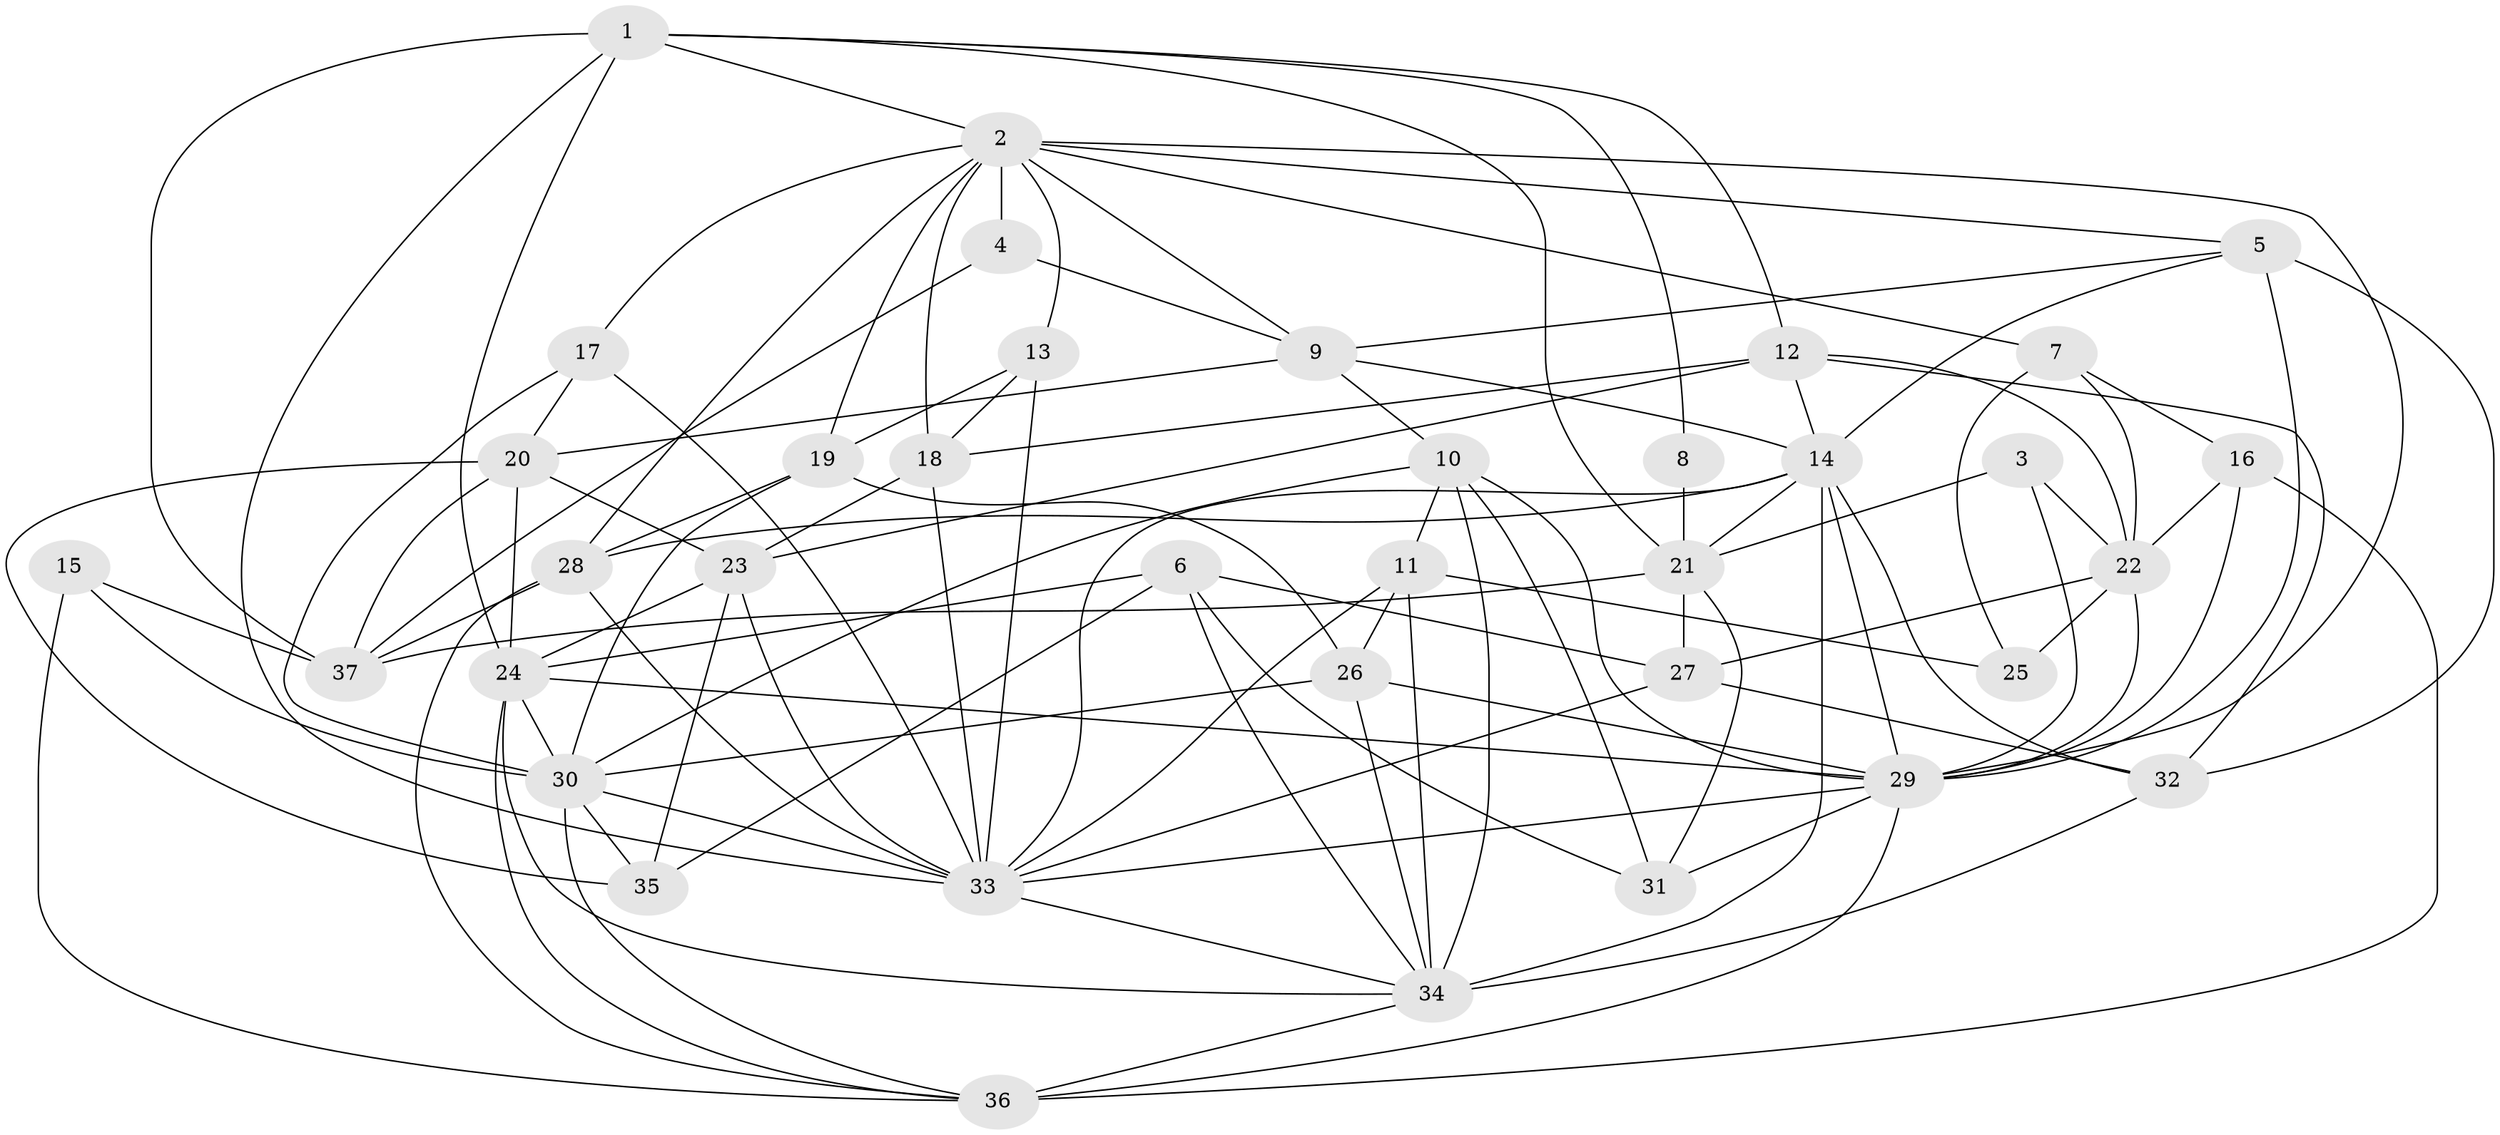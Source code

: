 // original degree distribution, {6: 0.0989010989010989, 3: 0.31868131868131866, 2: 0.10989010989010989, 4: 0.26373626373626374, 7: 0.03296703296703297, 5: 0.15384615384615385, 8: 0.02197802197802198}
// Generated by graph-tools (version 1.1) at 2025/37/03/04/25 23:37:01]
// undirected, 37 vertices, 109 edges
graph export_dot {
  node [color=gray90,style=filled];
  1;
  2;
  3;
  4;
  5;
  6;
  7;
  8;
  9;
  10;
  11;
  12;
  13;
  14;
  15;
  16;
  17;
  18;
  19;
  20;
  21;
  22;
  23;
  24;
  25;
  26;
  27;
  28;
  29;
  30;
  31;
  32;
  33;
  34;
  35;
  36;
  37;
  1 -- 2 [weight=1.0];
  1 -- 8 [weight=1.0];
  1 -- 12 [weight=1.0];
  1 -- 21 [weight=1.0];
  1 -- 24 [weight=1.0];
  1 -- 33 [weight=2.0];
  1 -- 37 [weight=1.0];
  2 -- 4 [weight=1.0];
  2 -- 5 [weight=1.0];
  2 -- 7 [weight=1.0];
  2 -- 9 [weight=1.0];
  2 -- 13 [weight=1.0];
  2 -- 17 [weight=1.0];
  2 -- 18 [weight=1.0];
  2 -- 19 [weight=1.0];
  2 -- 28 [weight=1.0];
  2 -- 29 [weight=1.0];
  3 -- 21 [weight=1.0];
  3 -- 22 [weight=1.0];
  3 -- 29 [weight=1.0];
  4 -- 9 [weight=1.0];
  4 -- 37 [weight=1.0];
  5 -- 9 [weight=1.0];
  5 -- 14 [weight=1.0];
  5 -- 29 [weight=1.0];
  5 -- 32 [weight=2.0];
  6 -- 24 [weight=1.0];
  6 -- 27 [weight=1.0];
  6 -- 31 [weight=1.0];
  6 -- 34 [weight=1.0];
  6 -- 35 [weight=1.0];
  7 -- 16 [weight=1.0];
  7 -- 22 [weight=1.0];
  7 -- 25 [weight=1.0];
  8 -- 21 [weight=2.0];
  9 -- 10 [weight=1.0];
  9 -- 14 [weight=1.0];
  9 -- 20 [weight=1.0];
  10 -- 11 [weight=2.0];
  10 -- 29 [weight=1.0];
  10 -- 30 [weight=1.0];
  10 -- 31 [weight=1.0];
  10 -- 34 [weight=2.0];
  11 -- 25 [weight=2.0];
  11 -- 26 [weight=1.0];
  11 -- 33 [weight=2.0];
  11 -- 34 [weight=2.0];
  12 -- 14 [weight=1.0];
  12 -- 18 [weight=1.0];
  12 -- 22 [weight=1.0];
  12 -- 23 [weight=1.0];
  12 -- 32 [weight=1.0];
  13 -- 18 [weight=1.0];
  13 -- 19 [weight=1.0];
  13 -- 33 [weight=1.0];
  14 -- 21 [weight=1.0];
  14 -- 28 [weight=1.0];
  14 -- 29 [weight=2.0];
  14 -- 32 [weight=1.0];
  14 -- 33 [weight=1.0];
  14 -- 34 [weight=2.0];
  15 -- 30 [weight=1.0];
  15 -- 36 [weight=1.0];
  15 -- 37 [weight=1.0];
  16 -- 22 [weight=1.0];
  16 -- 29 [weight=1.0];
  16 -- 36 [weight=2.0];
  17 -- 20 [weight=1.0];
  17 -- 30 [weight=1.0];
  17 -- 33 [weight=1.0];
  18 -- 23 [weight=1.0];
  18 -- 33 [weight=2.0];
  19 -- 26 [weight=1.0];
  19 -- 28 [weight=1.0];
  19 -- 30 [weight=1.0];
  20 -- 23 [weight=2.0];
  20 -- 24 [weight=2.0];
  20 -- 35 [weight=1.0];
  20 -- 37 [weight=1.0];
  21 -- 27 [weight=1.0];
  21 -- 31 [weight=1.0];
  21 -- 37 [weight=1.0];
  22 -- 25 [weight=1.0];
  22 -- 27 [weight=1.0];
  22 -- 29 [weight=1.0];
  23 -- 24 [weight=1.0];
  23 -- 33 [weight=1.0];
  23 -- 35 [weight=1.0];
  24 -- 29 [weight=1.0];
  24 -- 30 [weight=1.0];
  24 -- 34 [weight=1.0];
  24 -- 36 [weight=1.0];
  26 -- 29 [weight=1.0];
  26 -- 30 [weight=1.0];
  26 -- 34 [weight=1.0];
  27 -- 32 [weight=1.0];
  27 -- 33 [weight=1.0];
  28 -- 33 [weight=1.0];
  28 -- 36 [weight=1.0];
  28 -- 37 [weight=1.0];
  29 -- 31 [weight=1.0];
  29 -- 33 [weight=1.0];
  29 -- 36 [weight=1.0];
  30 -- 33 [weight=1.0];
  30 -- 35 [weight=1.0];
  30 -- 36 [weight=1.0];
  32 -- 34 [weight=1.0];
  33 -- 34 [weight=2.0];
  34 -- 36 [weight=1.0];
}
